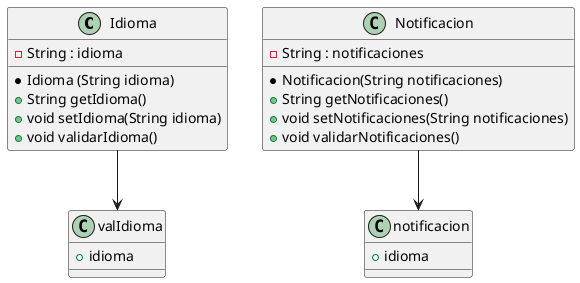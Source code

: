 @startuml
Class Idioma{
    - String : idioma
    * Idioma (String idioma)
    + String getIdioma()
    + void setIdioma(String idioma)
    + void validarIdioma()
}

Idioma --> valIdioma
Object valIdioma{
    + idioma
}

Class Notificacion{
    - String : notificaciones
    * Notificacion(String notificaciones)
    + String getNotificaciones()
    + void setNotificaciones(String notificaciones)
    + void validarNotificaciones()
}

Notificacion --> notificacion
Object notificacion{
    + idioma
}

@enduml